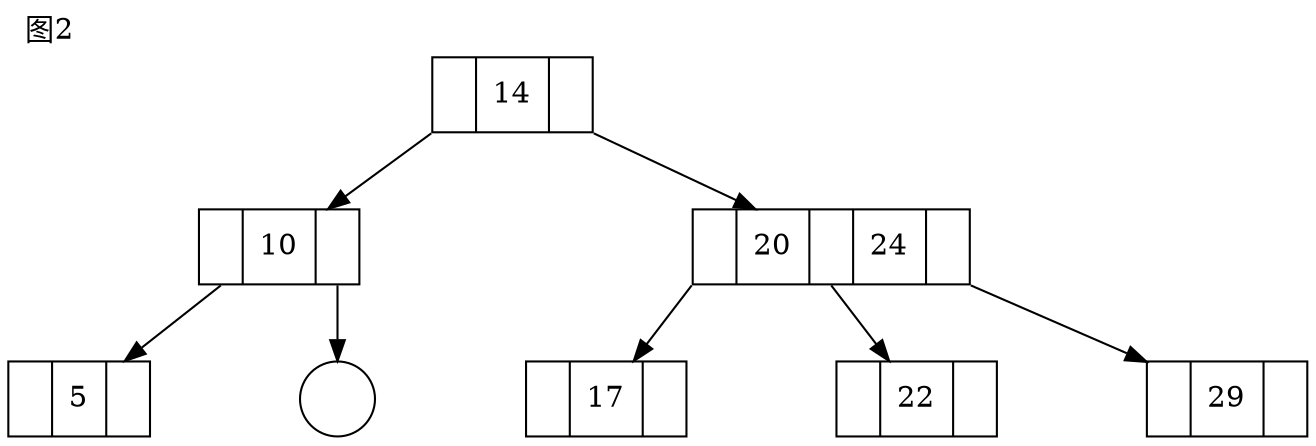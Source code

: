 digraph g{
node[shape=record];
//mindist=5.0;
nodesep=1;
edge[minlen=1.8];
splines="line";
label="图2";
labeljust=l;
labelloc=t;

n1[label="<f1> | 14 | <f2>"];
n2[label="<f1> | 10 | <f2>"];
n3[label="<f1> | 20 | <f2> | 24 | <f3>"];
n4[label="<f1> | 5 | <f2>"];
n5[label="", shape=circle];
n6[label="<f1> | 17 | <f2>"];
n7[label="<f1> | 22 | <f2>"];
n8[label="<f1> | 29 | <f2>"];

n1:f1->n2[tailport=sw];
n1:f2->n3[tailport=se];
n2:f1->n4;
n2:f2->n5;
n3:f1->n6[tailport=sw];
n3:f2->n7;
n3:f3->n8[tailport=se];

}
